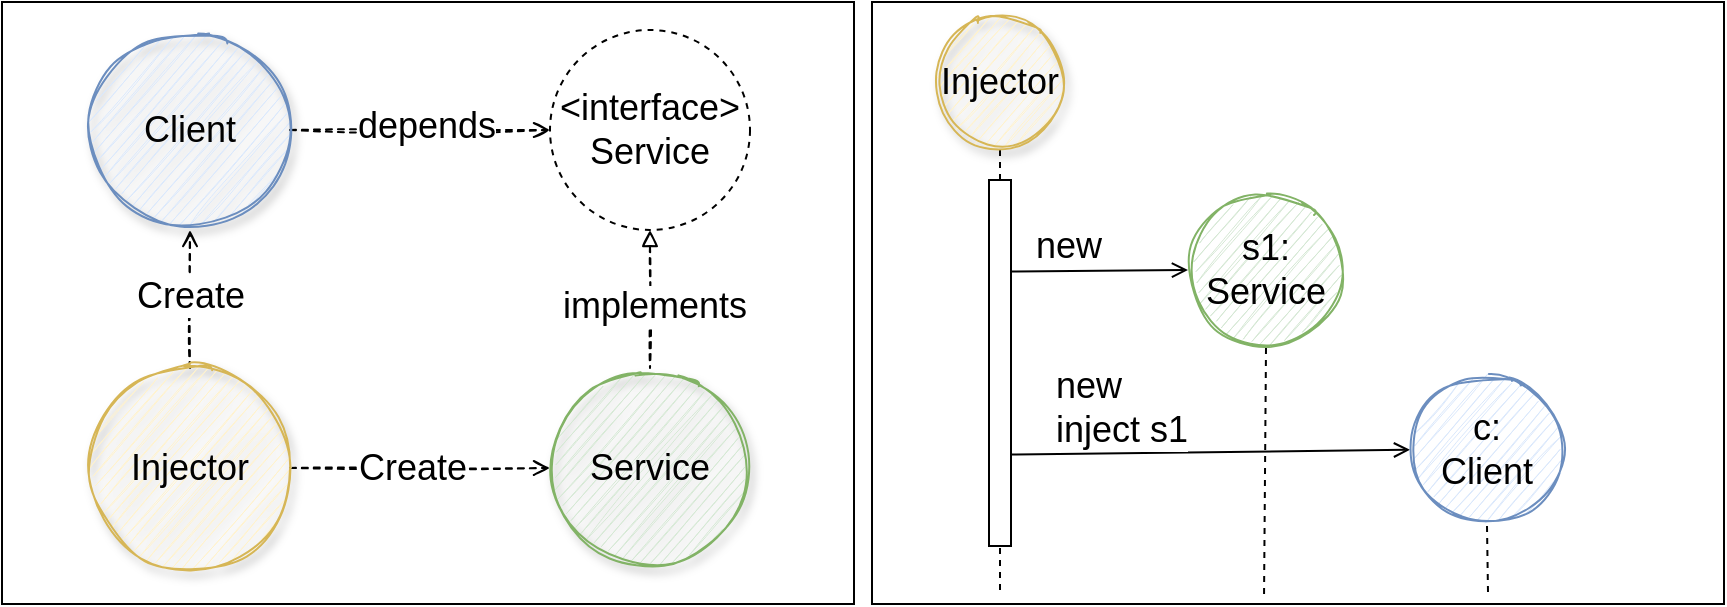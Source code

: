 <mxfile version="13.4.5" type="device"><diagram id="NwsZz1qguLhbw2QhsTGb" name="Page-1"><mxGraphModel dx="1185" dy="635" grid="0" gridSize="10" guides="1" tooltips="1" connect="1" arrows="1" fold="1" page="0" pageScale="1" pageWidth="827" pageHeight="1169" math="0" shadow="0"><root><mxCell id="0"/><mxCell id="1" parent="0"/><mxCell id="GEIz6_HpuDJb-Zii5TlQ-24" value="" style="endArrow=none;dashed=1;html=1;shadow=0;strokeColor=#000000;strokeWidth=1;fontSize=18;fontColor=#000000;" edge="1" parent="1" source="GEIz6_HpuDJb-Zii5TlQ-23" target="GEIz6_HpuDJb-Zii5TlQ-42"><mxGeometry width="50" height="50" relative="1" as="geometry"><mxPoint x="726" y="621" as="sourcePoint"/><mxPoint x="838" y="390" as="targetPoint"/></mxGeometry></mxCell><mxCell id="GEIz6_HpuDJb-Zii5TlQ-20" value="" style="rounded=0;whiteSpace=wrap;html=1;shadow=0;sketch=0;fontSize=18;fontColor=#000000;fillColor=none;" vertex="1" parent="1"><mxGeometry x="227" y="336" width="426" height="301" as="geometry"/></mxCell><mxCell id="GEIz6_HpuDJb-Zii5TlQ-4" value="" style="rounded=0;orthogonalLoop=1;jettySize=auto;html=1;dashed=1;shadow=0;sketch=1;endArrow=open;endFill=0;" edge="1" parent="1" source="GEIz6_HpuDJb-Zii5TlQ-1" target="2"><mxGeometry relative="1" as="geometry"/></mxCell><mxCell id="GEIz6_HpuDJb-Zii5TlQ-5" value="depends" style="edgeLabel;html=1;align=center;verticalAlign=middle;resizable=0;points=[];fontSize=18;" vertex="1" connectable="0" parent="GEIz6_HpuDJb-Zii5TlQ-4"><mxGeometry x="0.257" y="3" relative="1" as="geometry"><mxPoint x="-14" y="1" as="offset"/></mxGeometry></mxCell><mxCell id="GEIz6_HpuDJb-Zii5TlQ-1" value="Client" style="ellipse;whiteSpace=wrap;html=1;aspect=fixed;sketch=1;shadow=1;fontSize=18;fillColor=#dae8fc;strokeColor=#6c8ebf;" vertex="1" parent="1"><mxGeometry x="271" y="350" width="100" height="100" as="geometry"/></mxCell><mxCell id="GEIz6_HpuDJb-Zii5TlQ-14" value="" style="edgeStyle=none;rounded=0;sketch=1;orthogonalLoop=1;jettySize=auto;html=1;shadow=0;dashed=1;fontSize=18;fontColor=#FF0000;endArrow=none;endFill=0;startArrow=block;startFill=0;strokeWidth=1;endSize=6;targetPerimeterSpacing=0;" edge="1" parent="1" source="2" target="GEIz6_HpuDJb-Zii5TlQ-13"><mxGeometry relative="1" as="geometry"/></mxCell><mxCell id="GEIz6_HpuDJb-Zii5TlQ-19" value="implements" style="edgeLabel;html=1;align=center;verticalAlign=middle;resizable=0;points=[];fontSize=18;fontColor=#000000;" vertex="1" connectable="0" parent="GEIz6_HpuDJb-Zii5TlQ-14"><mxGeometry x="0.09" y="2" relative="1" as="geometry"><mxPoint as="offset"/></mxGeometry></mxCell><mxCell id="2" value="&amp;lt;interface&amp;gt;&lt;br&gt;Service" style="ellipse;whiteSpace=wrap;html=1;aspect=fixed;sketch=0;shadow=0;fontSize=18;dashed=1;" vertex="1" parent="1"><mxGeometry x="501" y="350" width="100" height="100" as="geometry"/></mxCell><mxCell id="GEIz6_HpuDJb-Zii5TlQ-11" value="" style="edgeStyle=none;rounded=0;sketch=1;orthogonalLoop=1;jettySize=auto;html=1;shadow=0;dashed=1;fontSize=18;fontColor=#FF0000;entryX=0.5;entryY=1;entryDx=0;entryDy=0;endArrow=open;endFill=0;strokeWidth=1;" edge="1" parent="1" source="GEIz6_HpuDJb-Zii5TlQ-9" target="GEIz6_HpuDJb-Zii5TlQ-1"><mxGeometry relative="1" as="geometry"><mxPoint x="318" y="495.0" as="targetPoint"/></mxGeometry></mxCell><mxCell id="GEIz6_HpuDJb-Zii5TlQ-18" value="Create" style="edgeLabel;html=1;align=center;verticalAlign=middle;resizable=0;points=[];fontSize=18;fontColor=#000000;" vertex="1" connectable="0" parent="GEIz6_HpuDJb-Zii5TlQ-11"><mxGeometry x="0.22" y="1" relative="1" as="geometry"><mxPoint x="1" y="5.29" as="offset"/></mxGeometry></mxCell><mxCell id="GEIz6_HpuDJb-Zii5TlQ-16" value="" style="edgeStyle=none;rounded=0;sketch=1;orthogonalLoop=1;jettySize=auto;html=1;shadow=0;dashed=1;startArrow=none;startFill=0;endArrow=open;endFill=0;endSize=6;targetPerimeterSpacing=0;strokeColor=#000000;strokeWidth=1;fontSize=18;fontColor=#FF0000;entryX=0;entryY=0.5;entryDx=0;entryDy=0;" edge="1" parent="1" source="GEIz6_HpuDJb-Zii5TlQ-9" target="GEIz6_HpuDJb-Zii5TlQ-13"><mxGeometry relative="1" as="geometry"><mxPoint x="448.0" y="625" as="targetPoint"/></mxGeometry></mxCell><mxCell id="GEIz6_HpuDJb-Zii5TlQ-17" value="Create" style="edgeLabel;html=1;align=center;verticalAlign=middle;resizable=0;points=[];fontSize=18;" vertex="1" connectable="0" parent="GEIz6_HpuDJb-Zii5TlQ-16"><mxGeometry x="-0.059" relative="1" as="geometry"><mxPoint as="offset"/></mxGeometry></mxCell><mxCell id="GEIz6_HpuDJb-Zii5TlQ-9" value="Injector" style="ellipse;whiteSpace=wrap;html=1;aspect=fixed;sketch=1;shadow=1;fontSize=18;fillColor=#fff2cc;strokeColor=#d6b656;" vertex="1" parent="1"><mxGeometry x="271" y="519" width="100" height="100" as="geometry"/></mxCell><mxCell id="GEIz6_HpuDJb-Zii5TlQ-13" value="Service" style="ellipse;whiteSpace=wrap;html=1;aspect=fixed;sketch=1;shadow=1;fontSize=18;fillColor=#d5e8d4;strokeColor=#82b366;" vertex="1" parent="1"><mxGeometry x="501" y="519" width="100" height="100" as="geometry"/></mxCell><mxCell id="GEIz6_HpuDJb-Zii5TlQ-21" value="" style="rounded=0;whiteSpace=wrap;html=1;shadow=0;sketch=0;fontSize=18;fontColor=#000000;fillColor=none;" vertex="1" parent="1"><mxGeometry x="662" y="336" width="426" height="301" as="geometry"/></mxCell><mxCell id="GEIz6_HpuDJb-Zii5TlQ-26" value="" style="edgeStyle=none;rounded=0;sketch=0;orthogonalLoop=1;jettySize=auto;html=1;shadow=0;startArrow=none;startFill=0;endArrow=open;endFill=0;endSize=6;targetPerimeterSpacing=0;strokeColor=#000000;strokeWidth=1;fontSize=18;fontColor=#000000;exitX=1;exitY=0.25;exitDx=0;exitDy=0;entryX=0;entryY=0.5;entryDx=0;entryDy=0;" edge="1" parent="1" source="GEIz6_HpuDJb-Zii5TlQ-23" target="GEIz6_HpuDJb-Zii5TlQ-32"><mxGeometry relative="1" as="geometry"><mxPoint x="810" y="477.952" as="targetPoint"/></mxGeometry></mxCell><mxCell id="GEIz6_HpuDJb-Zii5TlQ-27" value="new" style="edgeLabel;html=1;align=center;verticalAlign=middle;resizable=0;points=[];fontSize=18;fontColor=#000000;" vertex="1" connectable="0" parent="GEIz6_HpuDJb-Zii5TlQ-26"><mxGeometry x="-0.232" y="1" relative="1" as="geometry"><mxPoint x="-5.34" y="-11.23" as="offset"/></mxGeometry></mxCell><mxCell id="GEIz6_HpuDJb-Zii5TlQ-31" value="" style="edgeStyle=none;rounded=0;sketch=0;orthogonalLoop=1;jettySize=auto;html=1;shadow=0;startArrow=none;startFill=0;endArrow=open;endFill=0;endSize=6;targetPerimeterSpacing=0;strokeColor=#000000;strokeWidth=1;fontSize=18;fontColor=#000000;exitX=1;exitY=0.75;exitDx=0;exitDy=0;" edge="1" parent="1" source="GEIz6_HpuDJb-Zii5TlQ-23" target="GEIz6_HpuDJb-Zii5TlQ-30"><mxGeometry relative="1" as="geometry"><mxPoint x="808" y="696" as="sourcePoint"/></mxGeometry></mxCell><mxCell id="GEIz6_HpuDJb-Zii5TlQ-37" value="new&lt;br&gt;inject s1" style="edgeLabel;html=1;align=left;verticalAlign=middle;resizable=0;points=[];fontSize=18;fontColor=#000000;" vertex="1" connectable="0" parent="GEIz6_HpuDJb-Zii5TlQ-31"><mxGeometry x="-0.205" y="-3" relative="1" as="geometry"><mxPoint x="-58.53" y="-25.48" as="offset"/></mxGeometry></mxCell><mxCell id="GEIz6_HpuDJb-Zii5TlQ-41" value="" style="edgeStyle=none;rounded=0;sketch=0;orthogonalLoop=1;jettySize=auto;html=1;shadow=0;startArrow=none;startFill=0;endArrow=none;endFill=0;endSize=6;targetPerimeterSpacing=0;strokeColor=#000000;strokeWidth=1;fontSize=18;fontColor=#000000;dashed=1;entryX=0.5;entryY=1;entryDx=0;entryDy=0;" edge="1" parent="1" target="GEIz6_HpuDJb-Zii5TlQ-30"><mxGeometry relative="1" as="geometry"><mxPoint x="970" y="631" as="sourcePoint"/><mxPoint x="979" y="728" as="targetPoint"/></mxGeometry></mxCell><mxCell id="GEIz6_HpuDJb-Zii5TlQ-30" value="c: &lt;br&gt;Client" style="ellipse;whiteSpace=wrap;html=1;rounded=0;shadow=0;fontSize=18;sketch=1;fillColor=#dae8fc;strokeColor=#6c8ebf;" vertex="1" parent="1"><mxGeometry x="931" y="521" width="77" height="77" as="geometry"/></mxCell><mxCell id="GEIz6_HpuDJb-Zii5TlQ-39" value="" style="edgeStyle=none;rounded=0;sketch=0;orthogonalLoop=1;jettySize=auto;html=1;shadow=0;startArrow=none;startFill=0;endArrow=none;endFill=0;endSize=6;targetPerimeterSpacing=0;strokeColor=#000000;strokeWidth=1;fontSize=18;fontColor=#000000;dashed=1;exitX=0.5;exitY=1;exitDx=0;exitDy=0;" edge="1" parent="1" source="GEIz6_HpuDJb-Zii5TlQ-32"><mxGeometry relative="1" as="geometry"><mxPoint x="813" y="627" as="sourcePoint"/><mxPoint x="858" y="635" as="targetPoint"/></mxGeometry></mxCell><mxCell id="GEIz6_HpuDJb-Zii5TlQ-32" value="s1: Service" style="ellipse;whiteSpace=wrap;html=1;rounded=0;shadow=0;fontSize=18;sketch=1;fillColor=#d5e8d4;strokeColor=#82b366;" vertex="1" parent="1"><mxGeometry x="820" y="431" width="78" height="78" as="geometry"/></mxCell><mxCell id="GEIz6_HpuDJb-Zii5TlQ-23" value="" style="rounded=0;whiteSpace=wrap;html=1;shadow=0;sketch=0;fontSize=18;fontColor=#000000;" vertex="1" parent="1"><mxGeometry x="720.5" y="425" width="11" height="183" as="geometry"/></mxCell><mxCell id="GEIz6_HpuDJb-Zii5TlQ-36" value="" style="endArrow=none;dashed=1;html=1;shadow=0;strokeColor=#000000;strokeWidth=1;fontSize=18;fontColor=#000000;entryX=0.5;entryY=1;entryDx=0;entryDy=0;" edge="1" parent="1" target="GEIz6_HpuDJb-Zii5TlQ-23"><mxGeometry width="50" height="50" relative="1" as="geometry"><mxPoint x="726" y="630" as="sourcePoint"/><mxPoint x="726" y="405" as="targetPoint"/></mxGeometry></mxCell><mxCell id="GEIz6_HpuDJb-Zii5TlQ-42" value="Injector" style="ellipse;whiteSpace=wrap;html=1;aspect=fixed;sketch=1;shadow=1;fontSize=18;fillColor=#fff2cc;strokeColor=#d6b656;" vertex="1" parent="1"><mxGeometry x="694" y="344" width="64" height="64" as="geometry"/></mxCell></root></mxGraphModel></diagram></mxfile>